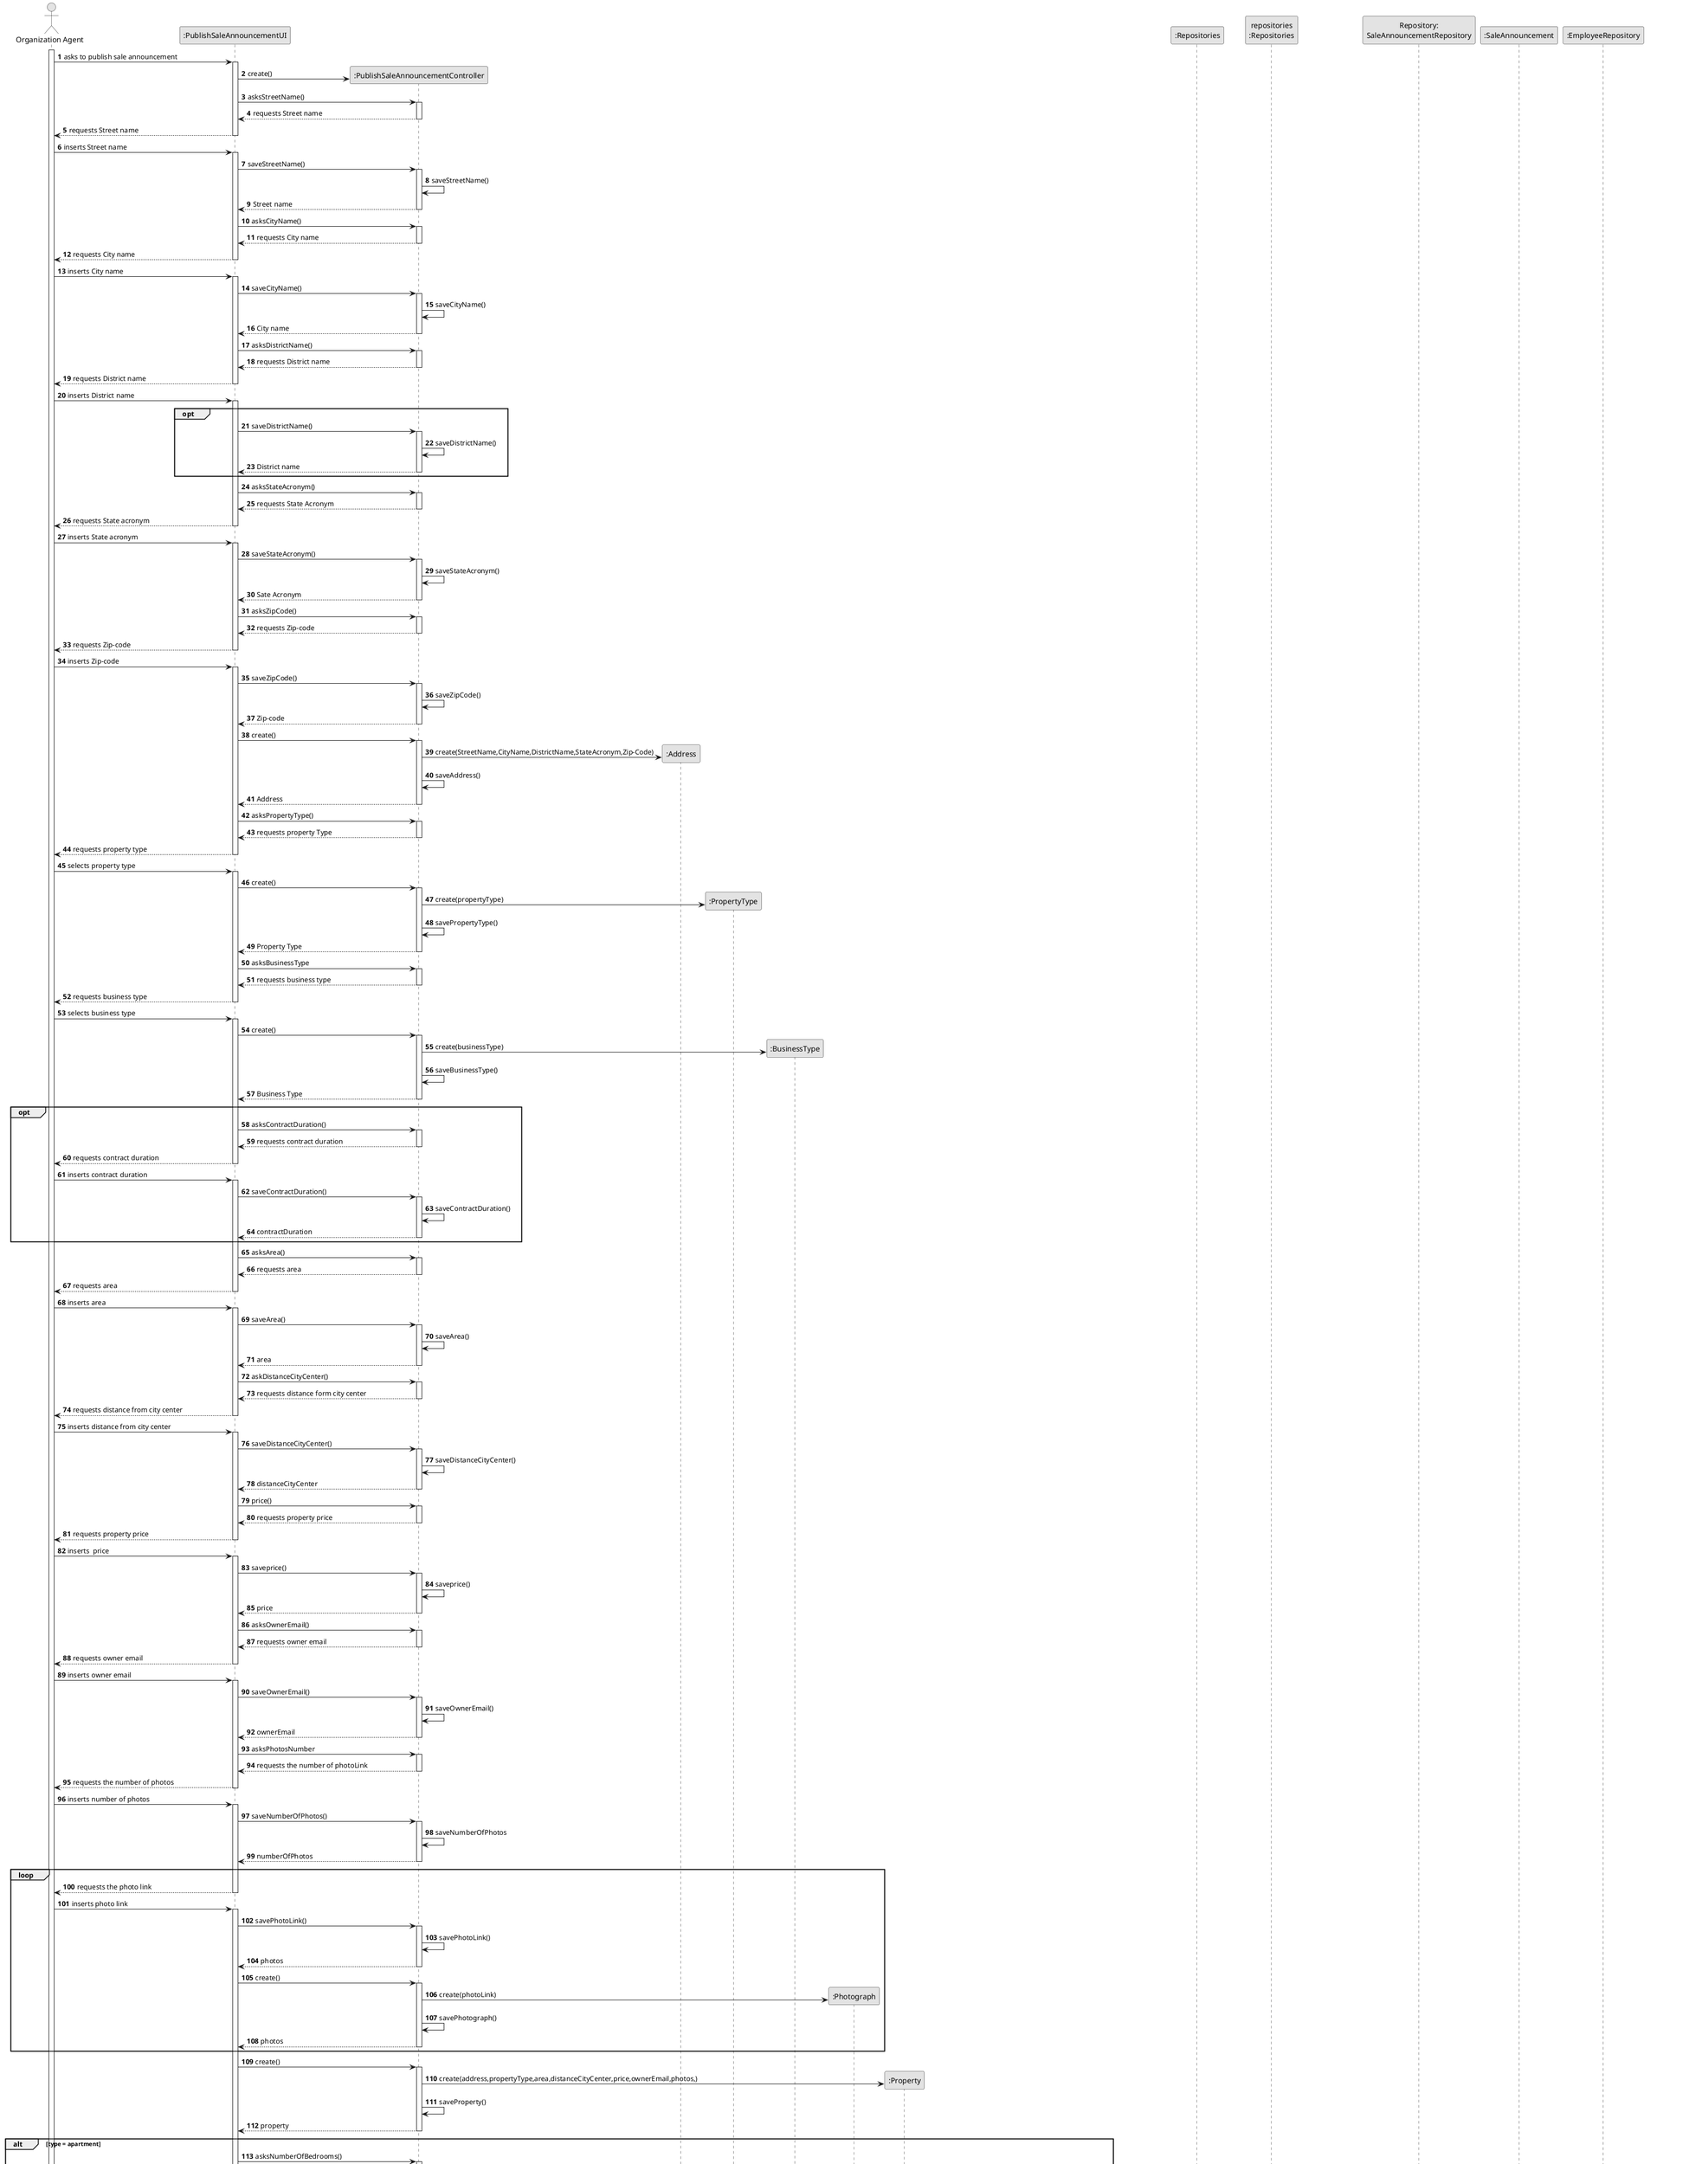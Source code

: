 @startuml
skinparam monochrome true
skinparam packageStyle rectangle
skinparam shadowing false

autonumber


actor "Organization Agent" as ADM
participant ":PublishSaleAnnouncementUI" as UI
participant ":PublishSaleAnnouncementController" as CTRL
participant ":Address" as Ad
participant ":PropertyType" as PropType
participant ":BusinessType" as BusType
participant ":Photograph" as Photograph
participant ":Property" as Property
participant ":Dwelling" as Dwelling
participant ":House" as House
participant ":Commission" as Commission
participant ":Repositories" as RepositorySingleton
participant "repositories\n:Repositories" as PLAT
participant "Repository:\nSaleAnnouncementRepository" as SaleRep
participant ":SaleAnnouncement" as Sale
participant ":EmployeeRepository" as EmpRep



activate ADM

        ADM -> UI : asks to publish sale announcement
        activate UI

        UI -> CTRL** : create()

        UI -> CTRL : asksStreetName()
                activate CTRL
                CTRL --> UI: requests Street name
                deactivate


        UI --> ADM : requests Street name
        deactivate UI
        ADM -> UI : inserts Street name
        activate UI




        UI -> CTRL : saveStreetName()
                activate CTRL
                CTRL -> CTRL : saveStreetName()
                CTRL --> UI: Street name
                deactivate

        UI -> CTRL : asksCityName()
                activate CTRL
                CTRL --> UI: requests City name
                deactivate

        UI --> ADM : requests City name
        deactivate UI
        ADM -> UI : inserts City name
        activate UI
        UI -> CTRL : saveCityName()
            activate CTRL
            CTRL -> CTRL : saveCityName()
            CTRL --> UI: City name
            deactivate

        UI -> CTRL : asksDistrictName()
                activate CTRL

                CTRL --> UI: requests District name
                deactivate


        UI --> ADM : requests District name
        deactivate UI
        ADM -> UI : inserts District name
        activate UI
        opt
        UI -> CTRL : saveDistrictName()
                    activate CTRL
                    CTRL -> CTRL : saveDistrictName()
                    CTRL --> UI: District name
                    deactivate
        end

        UI -> CTRL : asksStateAcronym()
                activate CTRL

                CTRL --> UI: requests State Acronym
                deactivate


        UI --> ADM : requests State acronym
        deactivate UI
        ADM -> UI : inserts State acronym
        activate UI
        UI -> CTRL : saveStateAcronym()
                    activate CTRL
                    CTRL -> CTRL : saveStateAcronym()
                    CTRL --> UI: Sate Acronym
                    deactivate

        UI -> CTRL : asksZipCode()
                activate CTRL

                CTRL --> UI: requests Zip-code
                deactivate

        UI --> ADM : requests Zip-code
        deactivate UI
        ADM -> UI : inserts Zip-code
        activate UI
        UI -> CTRL : saveZipCode()
                    activate CTRL
                    CTRL -> CTRL : saveZipCode()
                    CTRL --> UI: Zip-code
                    deactivate

        UI -> CTRL : create()
                activate CTRL
                CTRL -> Ad** : create(StreetName,CityName,DistrictName,StateAcronym,Zip-Code)
                CTRL -> CTRL :saveAddress()
                CTRL --> UI: Address
                deactivate

        UI -> CTRL : asksPropertyType()
                activate CTRL

                CTRL --> UI: requests property Type
                deactivate

        UI --> ADM : requests property type
        deactivate UI
        ADM -> UI : selects property type
        activate UI

        UI -> CTRL : create()
                activate CTRL
                CTRL -> PropType** : create(propertyType)
                CTRL -> CTRL :savePropertyType()
                CTRL --> UI: Property Type
                deactivate

        UI -> CTRL : asksBusinessType
                activate CTRL

                CTRL --> UI: requests business type
                deactivate

        UI --> ADM : requests business type
        deactivate UI
        ADM -> UI : selects business type
        activate UI

        UI -> CTRL : create()
                        activate CTRL
                        CTRL -> BusType** : create(businessType)
                        CTRL -> CTRL :saveBusinessType()
                        CTRL --> UI: Business Type
                        deactivate

        opt
        UI -> CTRL : asksContractDuration()
                activate CTRL

                CTRL --> UI: requests contract duration
                deactivate

        UI --> ADM : requests contract duration
        deactivate UI
        ADM -> UI : inserts contract duration
        activate UI
        UI -> CTRL : saveContractDuration()
                activate CTRL
                CTRL -> CTRL : saveContractDuration()
                CTRL --> UI: contractDuration

                deactivate
        end


                UI -> CTRL : asksArea()
                        activate CTRL

                        CTRL --> UI: requests area
                        deactivate




        UI --> ADM : requests area
        deactivate UI
        ADM -> UI : inserts area
        activate UI
        UI -> CTRL : saveArea()
                activate CTRL
                CTRL -> CTRL : saveArea()
                CTRL --> UI: area
                deactivate

        UI -> CTRL : askDistanceCityCenter()
                activate CTRL
                CTRL --> UI: requests distance form city center
                deactivate

        UI --> ADM : requests distance from city center
        deactivate UI
        ADM -> UI : inserts distance from city center
        activate UI

        UI -> CTRL : saveDistanceCityCenter()
                activate CTRL
                CTRL -> CTRL : saveDistanceCityCenter()
                CTRL --> UI: distanceCityCenter
                deactivate


        UI -> CTRL : price()
                activate CTRL

                CTRL --> UI: requests property price
                deactivate

        UI --> ADM : requests property price
        deactivate UI
        ADM -> UI : inserts  price
        activate UI

        UI -> CTRL : saveprice()
                        activate CTRL
                        CTRL -> CTRL : saveprice()
                        CTRL --> UI: price
                        deactivate



        UI -> CTRL : asksOwnerEmail()
        activate CTRL
        CTRL --> UI : requests owner email
        deactivate






        UI --> ADM : requests owner email
                deactivate UI
                ADM -> UI : inserts owner email
                activate UI

        UI -> CTRL : saveOwnerEmail()
        activate CTRL
        CTRL -> CTRL : saveOwnerEmail()
        CTRL --> UI : ownerEmail
        deactivate

        UI -> CTRL : asksPhotosNumber
        activate CTRL
        CTRL --> UI : requests the number of photoLink
        deactivate






        UI --> ADM : requests the number of photos
        deactivate UI
        ADM -> UI : inserts number of photos
        activate UI
        UI -> CTRL : saveNumberOfPhotos()
                activate CTRL
                CTRL -> CTRL : saveNumberOfPhotos
                CTRL --> UI: numberOfPhotos
                deactivate

        loop
        UI --> ADM : requests the photo link
        deactivate UI
        ADM -> UI : inserts photo link
        activate UI
        UI -> CTRL : savePhotoLink()
                activate CTRL
                CTRL -> CTRL : savePhotoLink()
                CTRL --> UI: photos
                deactivate
                UI -> CTRL : create()
                        activate CTRL
                        CTRL -> Photograph** : create(photoLink)
                        CTRL -> CTRL : savePhotograph()
                        CTRL --> UI : photos
                        deactivate
        end

        UI -> CTRL : create()
        activate CTRL
        CTRL -> Property** : create(address,propertyType,area,distanceCityCenter,price,ownerEmail,photos,)
        CTRL -> CTRL : saveProperty()
        CTRL --> UI : property
        deactivate








        alt type = apartment

        UI -> CTRL : asksNumberOfBedrooms()
                activate CTRL

                CTRL --> UI: requests number of bedrooms
                deactivate


        UI --> ADM : requests number of bedrooms
        deactivate UI
        ADM -> UI : inserts number of bedrooms
        activate UI
        UI -> CTRL : saveNumberOfBedrooms()
                activate CTRL
                CTRL -> CTRL : saveNumberOfBedrooms()
                CTRL --> UI: number of bedrooms
                deactivate


        UI -> CTRL : asksNumberOfBathrooms()
                activate CTRL

                CTRL --> UI: requests number of bathrooms
                deactivate

        UI --> ADM : requests number of bathrooms
        deactivate UI
        ADM -> UI : inserts number of bathrooms
        opt
        activate UI
        UI -> CTRL : saveNumberOfBathrooms()
                activate CTRL
                CTRL -> CTRL : saveNumberOfBathrooms()
                CTRL --> UI: number of bathrooms
                deactivate

        end

        UI -> CTRL : asksNumberOfParkingSpaces()
                activate CTRL

                CTRL --> UI: requests number of parking spaces
                deactivate


        UI --> ADM : requests number of parking spaces
        deactivate UI
        ADM -> UI : inserts number of parking spaces
        activate UI
        UI -> CTRL : saveNumberOfParkingSpaces()
                activate CTRL
                CTRL -> CTRL : saveNumberOfParkingSpaces()
                CTRL --> UI: number of parking spaces
                deactivate


        UI -> CTRL : asksEquipmentInformation()
                activate CTRL

                CTRL --> UI: requests equipment information
                deactivate

        UI --> ADM : requests equipment information
        deactivate UI
        ADM -> UI : selects if it has central heating, air conditioning,\n both, none or rather not answer
        activate UI

        UI -> CTRL : saveEquipmentInformation()
                activate CTRL
                CTRL -> CTRL : saveEquipmentInformation()
                CTRL --> UI: equipmentInformation
                deactivate




        UI -> CTRL :create()
        activate CTRL
        CTRL -> Dwelling** : create(numberOfBedrooms,numberOfBathrooms,numberOfParkingSpaces,equipmentInformation)

        CTRL -> Property : setDwelling(Dwelling)
        activate Property
        Property -> Property : setDwelling(Dwelling)
        Property --> CTRL : Dwelling
        deactivate
        CTRL -> CTRL : saveDwelling()
        CTRL --> UI : Dwelling


        deactivate




        else type = house



        UI -> CTRL : asksNumberOfBedrooms()
                activate CTRL

                CTRL --> UI: requests number of bedrooms
                deactivate


        UI --> ADM : requests number of bedrooms
        deactivate UI
        ADM -> UI : inserts number of bedrooms
        activate UI
        UI -> CTRL : saveNumberOfBedrooms()
                activate CTRL
                CTRL -> CTRL : saveNumberOfBedrooms()
                CTRL --> UI: number of bedrooms
                deactivate


        UI -> CTRL : asksNumberOfBathrooms()
                activate CTRL

                CTRL --> UI: requests number of bathrooms
                deactivate

        UI --> ADM : requests number of bathrooms
        deactivate UI
        ADM -> UI : inserts number of bathrooms
        opt
        activate UI
        UI -> CTRL : saveNumberOfBathrooms()
                activate CTRL
                CTRL -> CTRL : saveNumberOfBathrooms()
                CTRL --> UI: number of bathrooms
                deactivate

        end

        UI -> CTRL : asksNumberOfParkingSpaces()
                activate CTRL

                CTRL --> UI: requests number of parking spaces
                deactivate


        UI --> ADM : requests number of parking spaces
        deactivate UI
        ADM -> UI : inserts number of parking spaces
        activate UI
        UI -> CTRL : saveNumberOfParkingSpaces()
                activate CTRL
                CTRL -> CTRL : saveNumberOfParkingSpaces()
                CTRL --> UI: number of parking spaces
                deactivate


        UI -> CTRL : asksEquipmentInformation()
                activate CTRL

                CTRL --> UI: requests equipment information
                deactivate

        UI --> ADM : requests equipment information
        deactivate UI
        ADM -> UI : selects if it has central heating, air conditioning,\n both, none or rather not answer
        activate UI

        UI -> CTRL : saveEquipmentInformation()
                activate CTRL
                CTRL -> CTRL : saveEquipmentInformation()
                CTRL --> UI: equipmentInformation
                deactivate









       UI -> CTRL :create()
               activate CTRL
               CTRL -> Dwelling** : create(numberOfBedrooms,numberOfBathrooms,numberOfParkingSpaces,equipments)

               CTRL -> Property : setDwelling(Dwelling)
               activate Property
               Property -> Property : setDwelling(Dwelling)
               Property --> CTRL : Dwelling
               deactivate
                       CTRL -> CTRL : saveDwelling()

               CTRL --> UI : Dwelling


               deactivate



        UI -> CTRL : asksBasement()
        activate CTRL
        CTRL -> UI : requests information about the basement
        deactivate


        UI --> ADM : requests information about the basement
        deactivate UI
        ADM -> UI : selects if it has a basement
        activate UI
        UI -> CTRL : savesBasementInformation()
                activate CTRL
                CTRL -> CTRL : savesBasementInformation()
                CTRL --> UI: basementInformation
                deactivate

        UI -> CTRL : asksInhabitableLoftInformation()
        activate CTRL
        CTRL --> UI : requests information about the inhabitable loft
        deactivate


        UI --> ADM : requests information about the inhabitable loft
        deactivate UI
        ADM -> UI : selects if it has a inhabitable loft
        activate UI
        UI -> CTRL : savesInhabitableLoftInformation()
                activate CTRL
                CTRL -> CTRL : savesInhabitableLoftInformation()
                CTRL --> UI: inhabitableLoftInformation
                deactivate




        UI -> CTRL : asksSunExposure()
        activate CTRL
        CTRL --> UI : requests the side exposed to the sun
        deactivate

        UI --> ADM : requests the side exposed to the sun
        deactivate UI
        opt
        ADM -> UI : selects the side exposed to the sun
        activate UI
        UI -> CTRL : savesSunExposure()
                        activate CTRL
                        CTRL -> CTRL : savesSunExposure()
                        CTRL --> UI: sunExposure
                        deactivate
        end
        UI -> CTRL :create()
        activate CTRL
        CTRL -> House** :create(basementInformation,inhabitableLoftInformation,sunExposure)
        CTRL -> Dwelling :setHouse(house)
        activate Dwelling
        Dwelling -> Dwelling : setHouse(house)
        Dwelling --> CTRL : house
        deactivate
        CTRL -> CTRL : saveHouse()

        CTRL --> UI : house
        deactivate

        else type = land

        end alt

        UI -> CTRL : askTypeOfCommission()
                activate CTRL

                CTRL --> UI: requests type of commission
                deactivate


        UI --> ADM : requests the type of commission
        deactivate UI
        ADM -> UI : selects the type of commission
        activate UI
        UI -> CTRL : savesCommissionType()
                activate CTRL
                CTRL -> CTRL : savesCommissionType()
                CTRL --> UI: commissionType
                deactivate


        UI -> CTRL : askCommissionValue()
        activate CTRL
        CTRL --> UI : requests the commission value
        deactivate

        UI --> ADM : requests the commission value
        deactivate UI
        ADM -> UI : inserts the commission value
        activate UI
        UI -> CTRL : savesCommissionValue()
                activate CTRL
                CTRL -> CTRL : savesCommissionValue()
                CTRL --> UI: commissionValue
                deactivate

                UI -> CTRL :create()
                activate CTRL
                CTRL -> Commission** : create(commissionType,commissionValue)
                CTRL -> CTRL : saveCommission()
                CTRL --> UI : commission
                deactivate


                UI -> CTRL : createSaleAnnouncement()
                activate CTRL
                CTRL -> RepositorySingleton : getInstance()
                        activate RepositorySingleton
                            RepositorySingleton -> RepositorySingleton :getInstance()
                            RepositorySingleton --> CTRL: repositories
                        deactivate RepositorySingleton

                        CTRL -> PLAT : getSaleAnnouncementsRepository()
                        activate PLAT
                            PLAT -> PLAT : getSaleAnnouncementsRepository()
                            PLAT --> CTRL : saleAnnouncementRepository
                        deactivate PLAT

                        CTRL -> SaleRep : createSaleAnnouncement()
                        activate SaleRep


                        ref over SaleRep
                        Create Sale Announcement
                        end


                        SaleRep --> CTRL : saleAnnouncement
                        deactivate
                        CTRL --> UI : saleAnnouncement
                        deactivate

                        UI -> CTRL : sendSms()
                        activate CTRL





                        CTRL -> RepositorySingleton : getInstance()
                            activate RepositorySingleton
                                RepositorySingleton -> RepositorySingleton : getInstance()
                                RepositorySingleton --> CTRL: repositories
                            deactivate RepositorySingleton

                            CTRL -> PLAT : getEmployeeRepository()
                            activate PLAT
                                PLAT -> PLAT : getEmployeeRepository()
                                PLAT --> CTRL : EmployeeRepository
                            deactivate PLAT

                            CTRL -> EmpRep : getAgentName()
                            activate EmpRep
                            EmpRep -> EmpRep : getAgentName()
                            EmpRep --> CTRL : agentName
                            deactivate
                            CTRL -> EmpRep : getAgentPhoneNumber()
                            activate EmpRep
                            EmpRep -> EmpRep : getAgentPhoneNumber()
                            EmpRep --> CTRL : agentPhoneNumber
                            deactivate






                        CTRL -> CTRL : sendSms(ownerEmail,address,\nagentName,agentPhoneNumber)



                        CTRL --> UI : sms
                        deactivate



                        UI --> ADM : confirmation that the add has been created \n and that the sms has been sent

        deactivate UI






@enduml